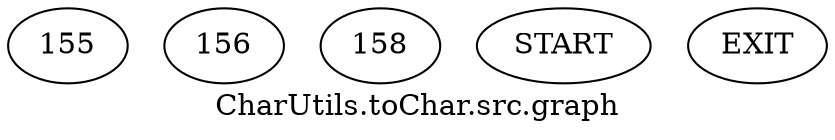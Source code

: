 /* --------------------------------------------------- */
/* Generated by Dr. Garbage Control Flow Graph Factory */
/* http://www.drgarbage.com                            */
/* Version: 4.5.0.201508311741                         */
/* Retrieved on: 2020-01-06 14:26:08.678               */
/* --------------------------------------------------- */
digraph "CharUtils.toChar.src.graph" {
 graph [label="CharUtils.toChar.src.graph"];
 2 [label="155" ]
 3 [label="156" ]
 4 [label="158" ]
 5 [label="START" ]
 6 [label="EXIT" ]
 5  2
 2  3
 2  4
 3  6
 4  6
}
